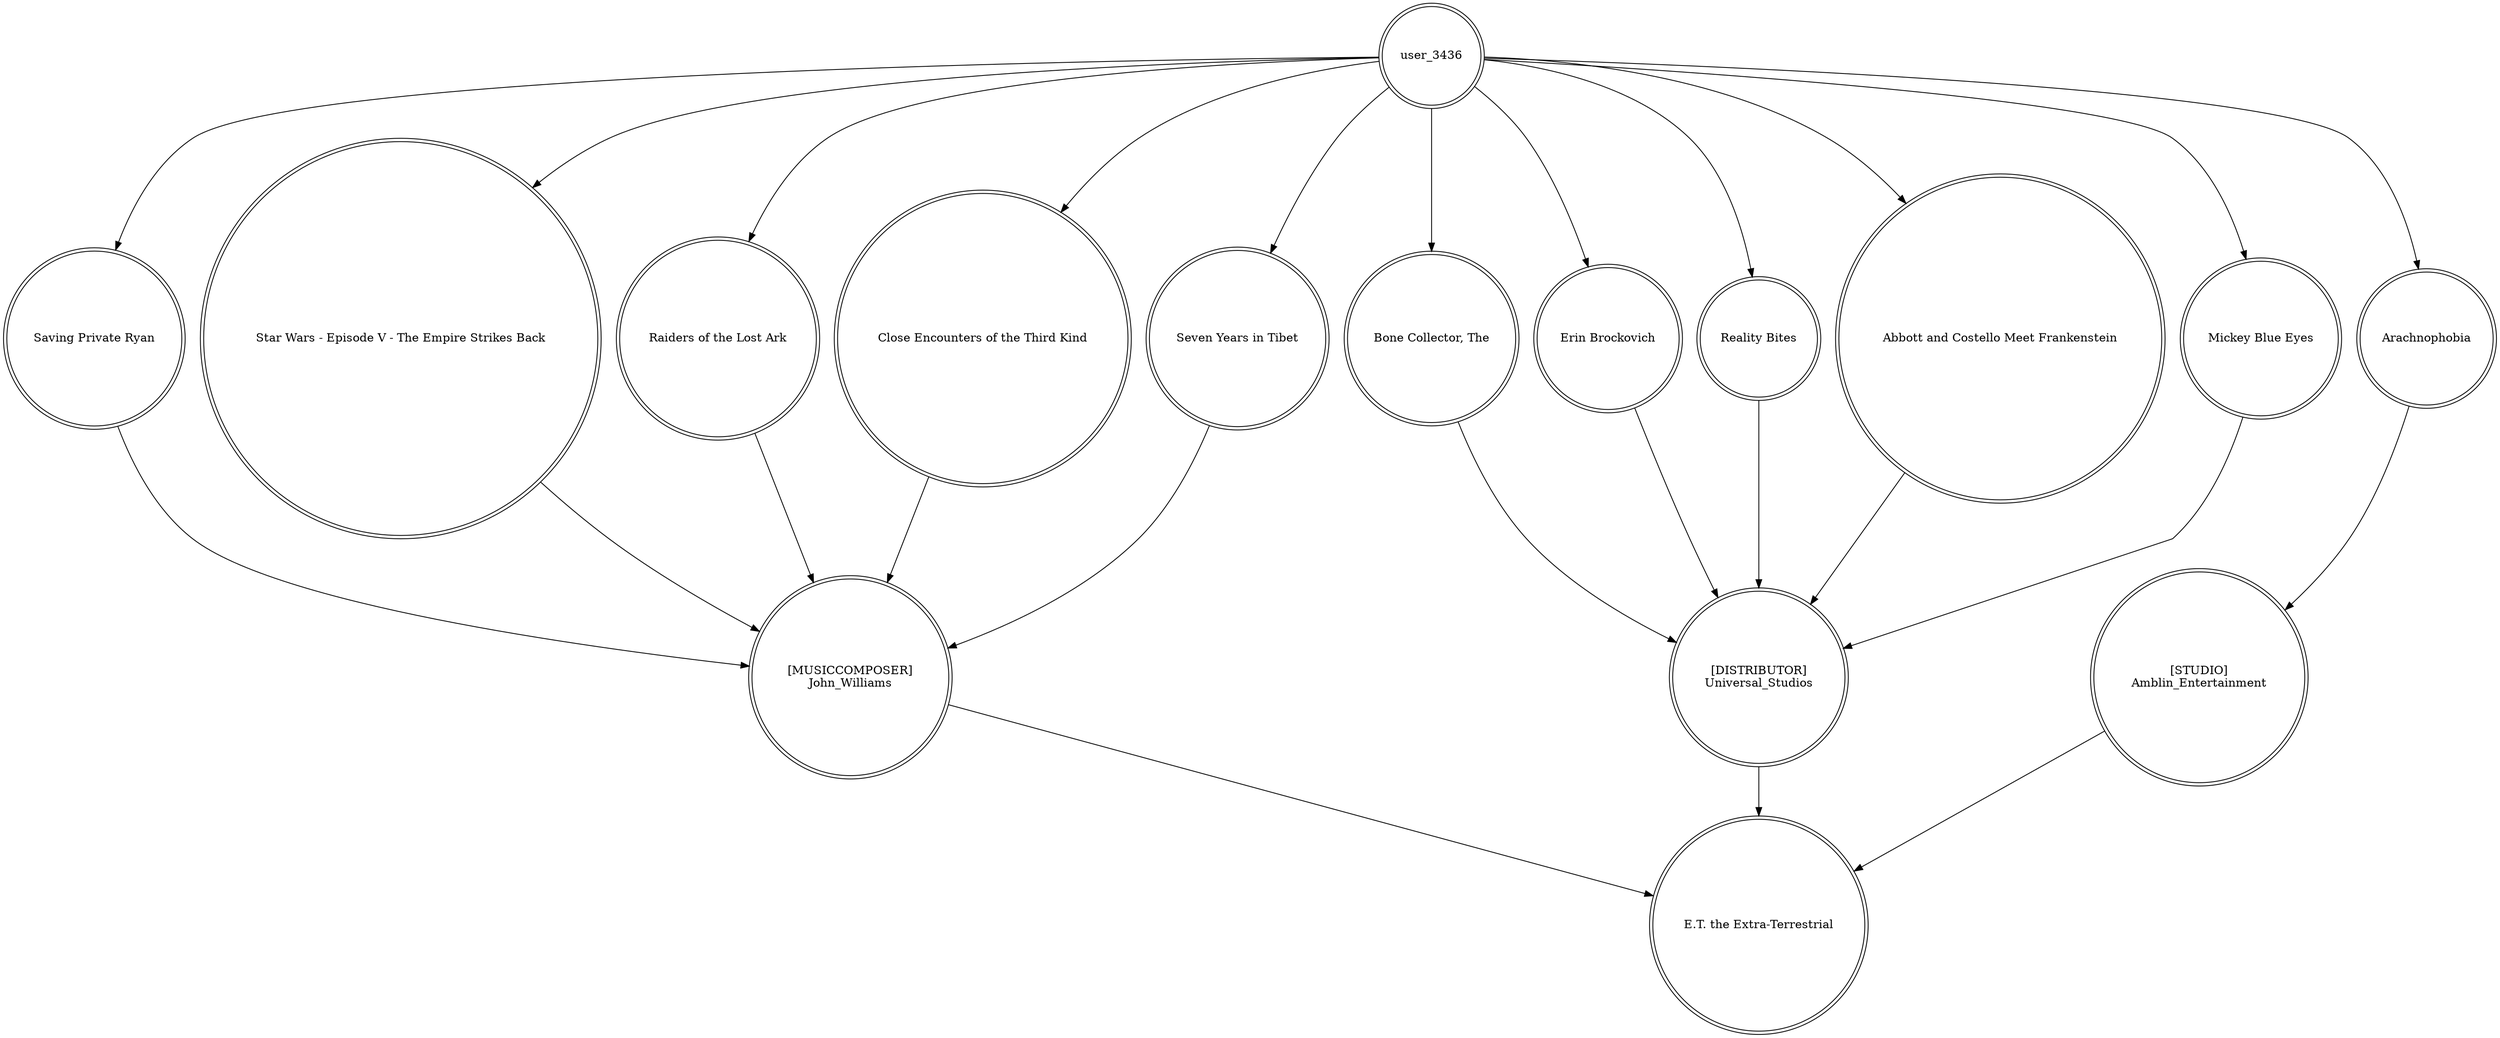 digraph finite_state_machine {
	node [shape=doublecircle]
	user_3436 -> "Saving Private Ryan"
	"Bone Collector, The" -> "[DISTRIBUTOR]
Universal_Studios"
	user_3436 -> "Bone Collector, The"
	"Saving Private Ryan" -> "[MUSICCOMPOSER]
John_Williams"
	Arachnophobia -> "[STUDIO]
Amblin_Entertainment"
	user_3436 -> "Star Wars - Episode V - The Empire Strikes Back"
	"Erin Brockovich" -> "[DISTRIBUTOR]
Universal_Studios"
	user_3436 -> "Reality Bites"
	"Raiders of the Lost Ark" -> "[MUSICCOMPOSER]
John_Williams"
	"Close Encounters of the Third Kind" -> "[MUSICCOMPOSER]
John_Williams"
	"Abbott and Costello Meet Frankenstein" -> "[DISTRIBUTOR]
Universal_Studios"
	"Star Wars - Episode V - The Empire Strikes Back" -> "[MUSICCOMPOSER]
John_Williams"
	user_3436 -> "Raiders of the Lost Ark"
	"Seven Years in Tibet" -> "[MUSICCOMPOSER]
John_Williams"
	user_3436 -> "Abbott and Costello Meet Frankenstein"
	"[STUDIO]
Amblin_Entertainment" -> "E.T. the Extra-Terrestrial"
	"Reality Bites" -> "[DISTRIBUTOR]
Universal_Studios"
	user_3436 -> "Mickey Blue Eyes"
	"[MUSICCOMPOSER]
John_Williams" -> "E.T. the Extra-Terrestrial"
	user_3436 -> "Erin Brockovich"
	"[DISTRIBUTOR]
Universal_Studios" -> "E.T. the Extra-Terrestrial"
	"Mickey Blue Eyes" -> "[DISTRIBUTOR]
Universal_Studios"
	user_3436 -> "Seven Years in Tibet"
	user_3436 -> "Close Encounters of the Third Kind"
	user_3436 -> Arachnophobia
}
